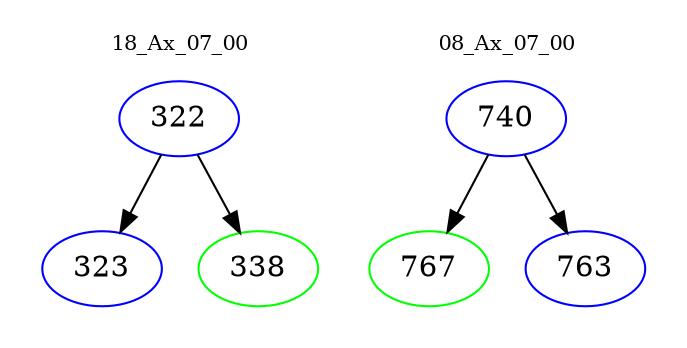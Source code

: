 digraph{
subgraph cluster_0 {
color = white
label = "18_Ax_07_00";
fontsize=10;
T0_322 [label="322", color="blue"]
T0_322 -> T0_323 [color="black"]
T0_323 [label="323", color="blue"]
T0_322 -> T0_338 [color="black"]
T0_338 [label="338", color="green"]
}
subgraph cluster_1 {
color = white
label = "08_Ax_07_00";
fontsize=10;
T1_740 [label="740", color="blue"]
T1_740 -> T1_767 [color="black"]
T1_767 [label="767", color="green"]
T1_740 -> T1_763 [color="black"]
T1_763 [label="763", color="blue"]
}
}
